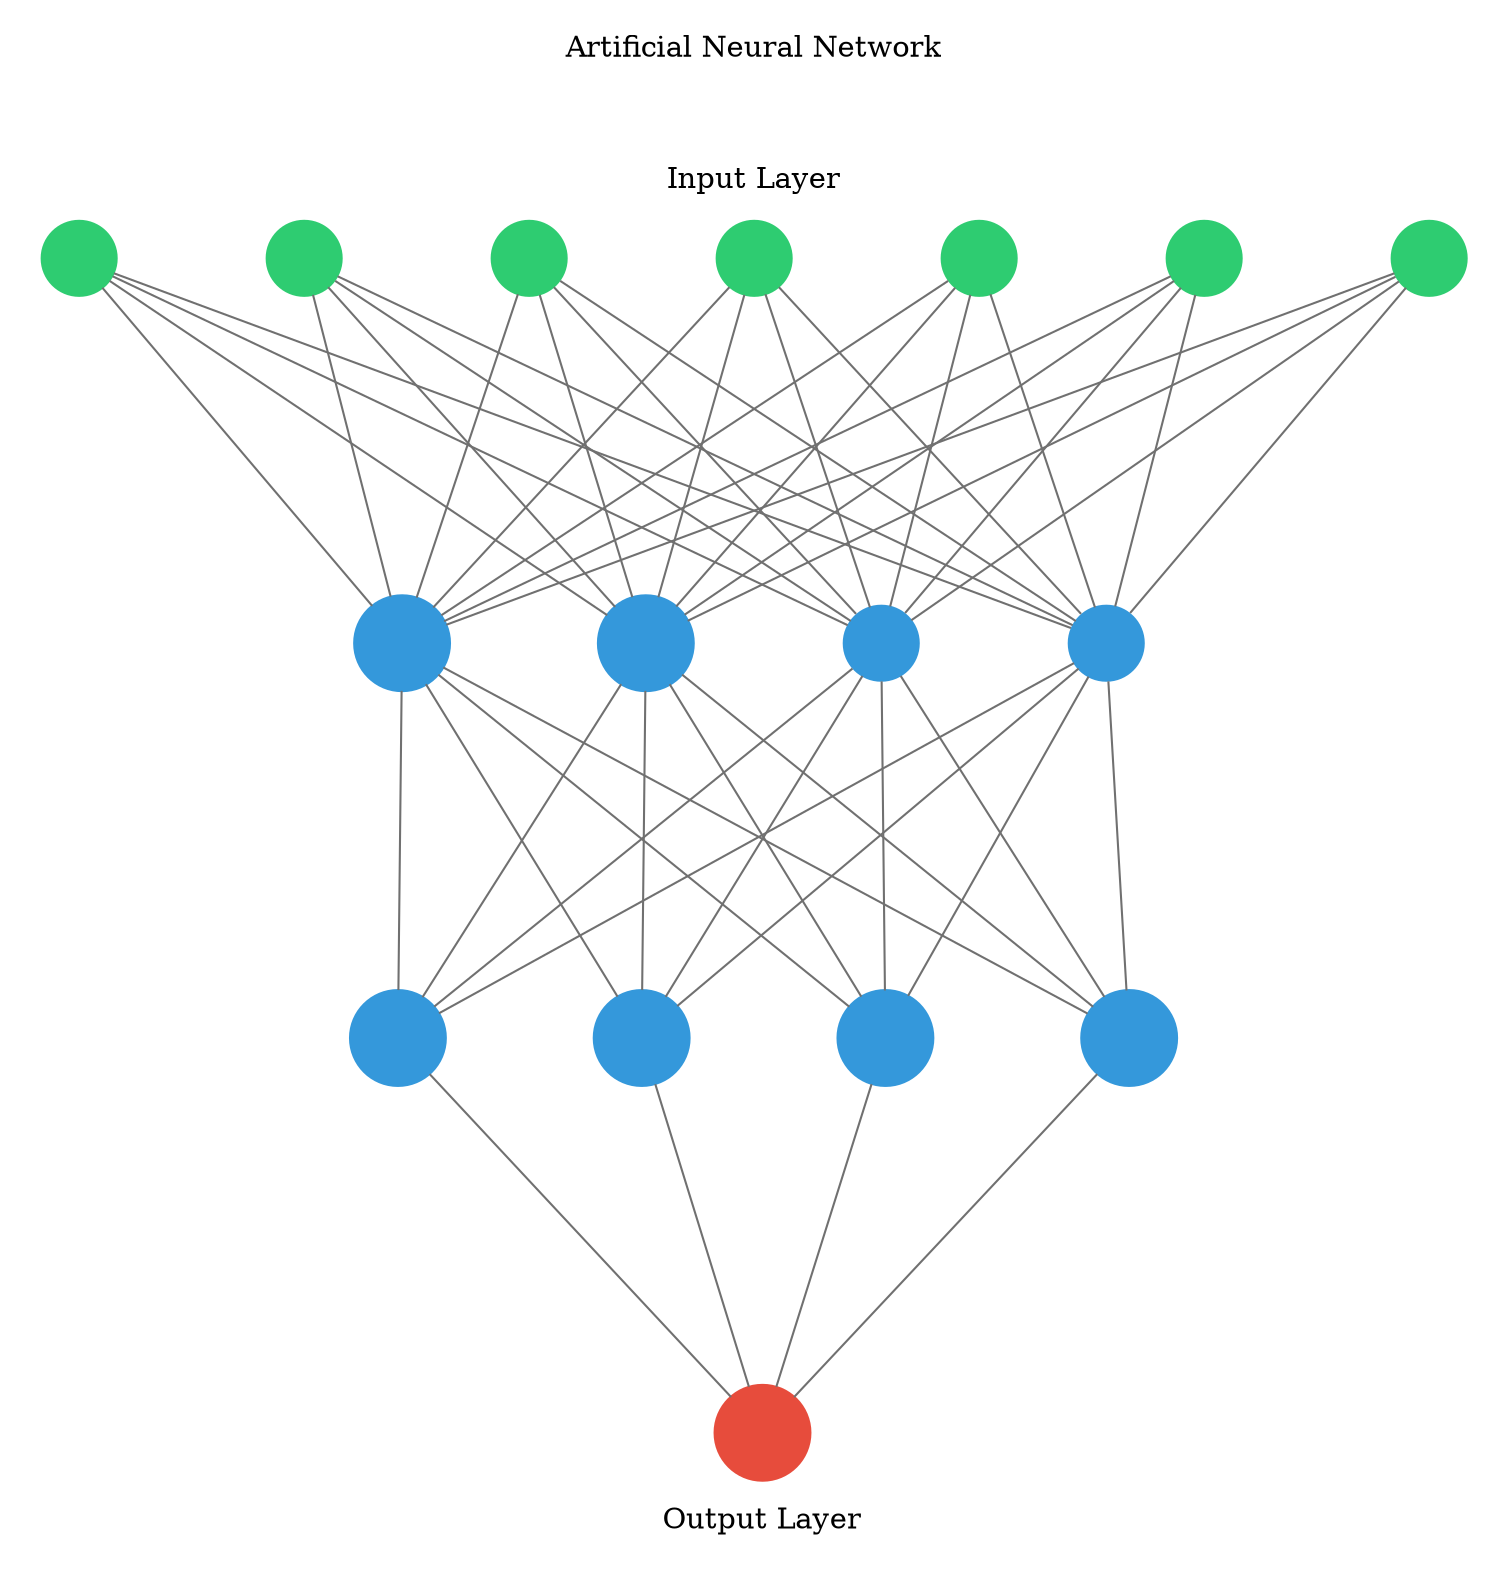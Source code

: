 digraph g {
	graph [nodesep=1 ranksep=2 splines=false]
	edge [arrowhead=none color="#707070"]
	subgraph cluster_input {
		node [color="#2ecc71" fontcolor="#2ecc71" shape=circle style=filled]
		color=white
		1
		label="Artificial Neural Network



Input Layer"
		rank=same
		2
		label="Artificial Neural Network



Input Layer"
		rank=same
		3
		label="Artificial Neural Network



Input Layer"
		rank=same
		4
		label="Artificial Neural Network



Input Layer"
		rank=same
		5
		label="Artificial Neural Network



Input Layer"
		rank=same
		6
		label="Artificial Neural Network



Input Layer"
		rank=same
		7
		label="Artificial Neural Network



Input Layer"
		rank=same
	}
	1 -> 8
	2 -> 8
	3 -> 8
	4 -> 8
	5 -> 8
	6 -> 8
	7 -> 8
	1 -> 9
	2 -> 9
	3 -> 9
	4 -> 9
	5 -> 9
	6 -> 9
	7 -> 9
	1 -> 10
	2 -> 10
	3 -> 10
	4 -> 10
	5 -> 10
	6 -> 10
	7 -> 10
	1 -> 11
	2 -> 11
	3 -> 11
	4 -> 11
	5 -> 11
	6 -> 11
	7 -> 11
	subgraph cluster_1 {
		color=white
		rank=same
		label="" labeljust=right labelloc=b
		8 [color="#3498db" fontcolor="#3498db" shape=circle style=filled]
		9 [color="#3498db" fontcolor="#3498db" shape=circle style=filled]
		10 [color="#3498db" fontcolor="#3498db" shape=circle style=filled]
		11 [color="#3498db" fontcolor="#3498db" shape=circle style=filled]
	}
	8 -> 12
	9 -> 12
	10 -> 12
	11 -> 12
	8 -> 13
	9 -> 13
	10 -> 13
	11 -> 13
	8 -> 14
	9 -> 14
	10 -> 14
	11 -> 14
	8 -> 15
	9 -> 15
	10 -> 15
	11 -> 15
	subgraph cluster_2 {
		color=white
		rank=same
		label="" labeljust=right labelloc=b
		12 [color="#3498db" fontcolor="#3498db" shape=circle style=filled]
		13 [color="#3498db" fontcolor="#3498db" shape=circle style=filled]
		14 [color="#3498db" fontcolor="#3498db" shape=circle style=filled]
		15 [color="#3498db" fontcolor="#3498db" shape=circle style=filled]
	}
	12 -> 16
	13 -> 16
	14 -> 16
	15 -> 16
	subgraph cluster_output {
		node [color="#2ecc71" fontcolor="#2ecc71" shape=circle style=filled]
		color=white
		rank=same
		labeljust=1
		16 [color="#e74c3c" fontcolor="#e74c3c" shape=circle style=filled]
		label="Output Layer" labelloc=bottom
	}
	arrowShape=none
}
